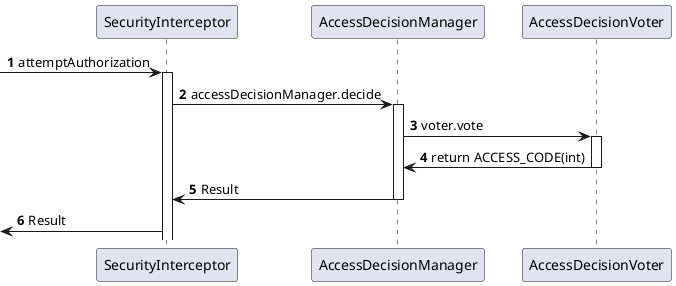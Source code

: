 @startuml
'https://plantuml.com/sequence-diagram
autonumber


-> SecurityInterceptor: attemptAuthorization

activate SecurityInterceptor
SecurityInterceptor -> AccessDecisionManager : accessDecisionManager.decide

activate AccessDecisionManager
AccessDecisionManager -> AccessDecisionVoter: voter.vote

activate AccessDecisionVoter
AccessDecisionManager <- AccessDecisionVoter: return ACCESS_CODE(int)
deactivate AccessDecisionVoter
SecurityInterceptor   <- AccessDecisionManager : Result
deactivate AccessDecisionManager

 <- SecurityInterceptor: Result
@enduml